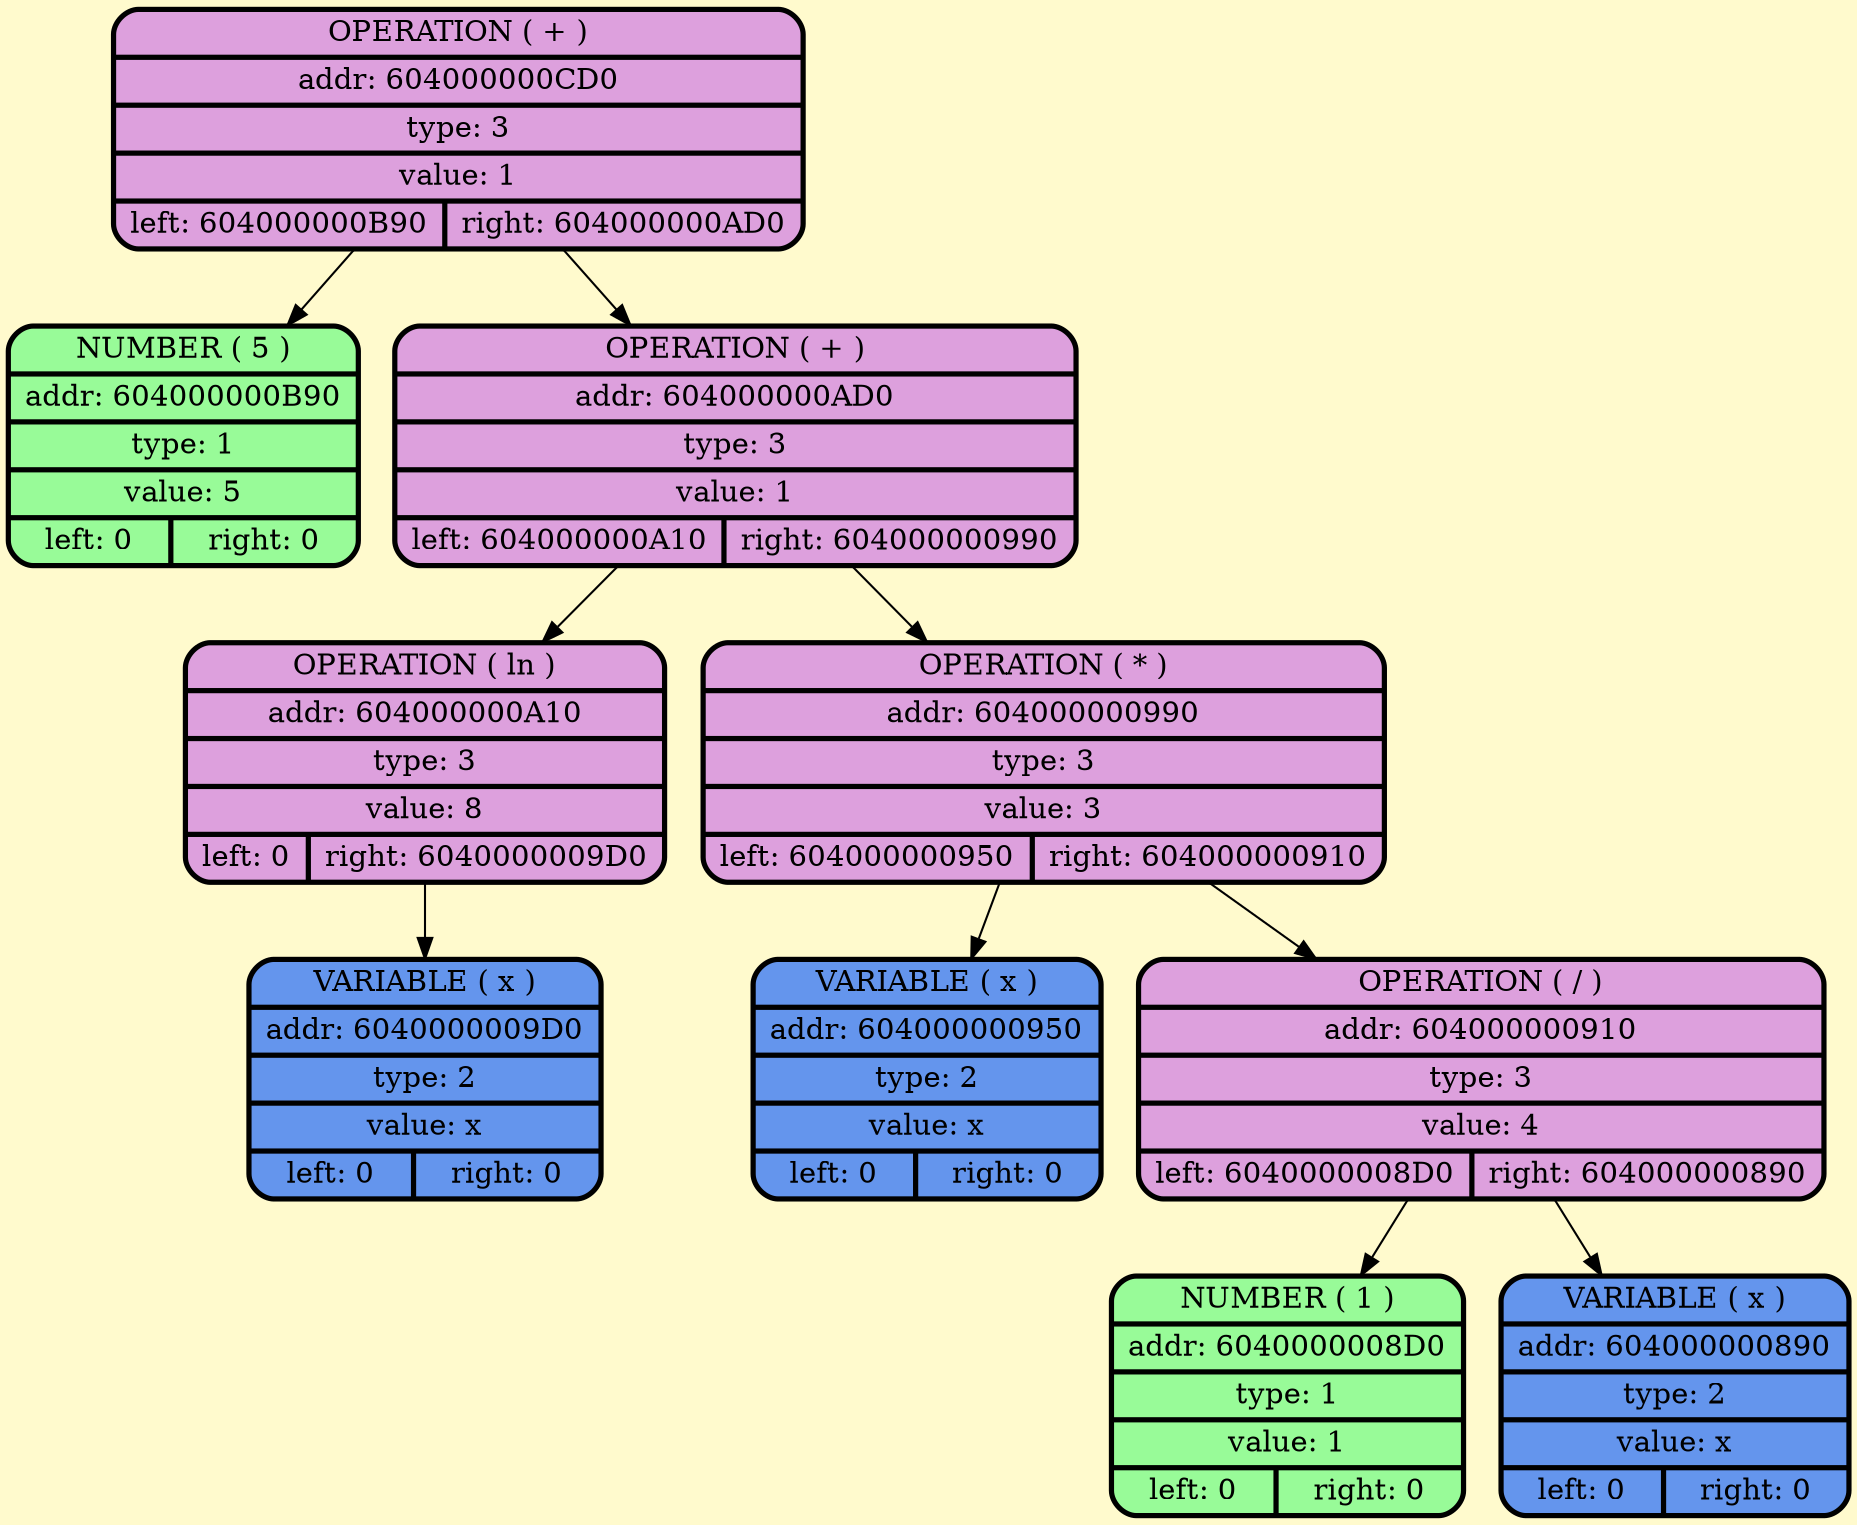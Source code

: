 digraph G {
    node [style=filled, fontcolor=darkblue, fillcolor=peachpuff, color="#252A34", penwidth=2.5];
    bgcolor="lemonchiffon";

node_0x604000000cd0 [shape=Mrecord; style = filled; fillcolor=plum; color = "#000000"; fontcolor = "#000000";label=" {OPERATION ( + ) | addr: 604000000CD0 | type: 3 | value: 1 | {left: 604000000B90 | right: 604000000AD0}} "];
    node_0x604000000b90 [shape=Mrecord; style = filled; fillcolor = palegreen; color = "#000000"; fontcolor = "#000000";  label="  {NUMBER ( 5 )| addr: 604000000B90 | type: 1| value: 5 | {left: 0 | right: 0}} "];
node_0x604000000ad0 [shape=Mrecord; style = filled; fillcolor=plum; color = "#000000"; fontcolor = "#000000";label=" {OPERATION ( + ) | addr: 604000000AD0 | type: 3 | value: 1 | {left: 604000000A10 | right: 604000000990}} "];
node_0x604000000a10 [shape=Mrecord; style = filled; fillcolor=plum; color = "#000000"; fontcolor = "#000000";label=" {OPERATION ( ln ) | addr: 604000000A10 | type: 3 | value: 8 | {left: 0 | right: 6040000009D0}} "];
    node_0x6040000009d0 [shape=Mrecord; style = filled; fillcolor = cornflowerblue; color = "#000000"; fontcolor = "#000000";  label="  {VARIABLE ( x )| addr: 6040000009D0 | type: 2| value: x | {left: 0 | right: 0}} "];
node_0x604000000990 [shape=Mrecord; style = filled; fillcolor=plum; color = "#000000"; fontcolor = "#000000";label=" {OPERATION ( * ) | addr: 604000000990 | type: 3 | value: 3 | {left: 604000000950 | right: 604000000910}} "];
    node_0x604000000950 [shape=Mrecord; style = filled; fillcolor = cornflowerblue; color = "#000000"; fontcolor = "#000000";  label="  {VARIABLE ( x )| addr: 604000000950 | type: 2| value: x | {left: 0 | right: 0}} "];
node_0x604000000910 [shape=Mrecord; style = filled; fillcolor=plum; color = "#000000"; fontcolor = "#000000";label=" {OPERATION ( / ) | addr: 604000000910 | type: 3 | value: 4 | {left: 6040000008D0 | right: 604000000890}} "];
    node_0x6040000008d0 [shape=Mrecord; style = filled; fillcolor = palegreen; color = "#000000"; fontcolor = "#000000";  label="  {NUMBER ( 1 )| addr: 6040000008D0 | type: 1| value: 1 | {left: 0 | right: 0}} "];
    node_0x604000000890 [shape=Mrecord; style = filled; fillcolor = cornflowerblue; color = "#000000"; fontcolor = "#000000";  label="  {VARIABLE ( x )| addr: 604000000890 | type: 2| value: x | {left: 0 | right: 0}} "];
    node_0x604000000cd0 -> node_0x604000000b90;
    node_0x604000000cd0 -> node_0x604000000ad0;
    node_0x604000000ad0 -> node_0x604000000a10;
    node_0x604000000a10 -> node_0x6040000009d0;
    node_0x604000000ad0 -> node_0x604000000990;
    node_0x604000000990 -> node_0x604000000950;
    node_0x604000000990 -> node_0x604000000910;
    node_0x604000000910 -> node_0x6040000008d0;
    node_0x604000000910 -> node_0x604000000890;
}
